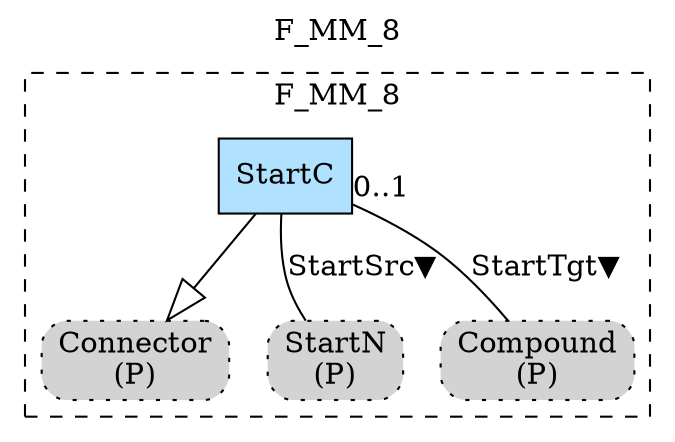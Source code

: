 digraph {graph[label=F_MM_8,labelloc=tl,labelfontsize=12];
subgraph cluster_F_MM_8{style=dashed;label=F_MM_8;
"PConnector"[shape=box,fillcolor=lightgray,style ="rounded,filled,dotted",label=<Connector<br/>(P)>];
"StartC"[shape=record,fillcolor=lightskyblue1,style = filled,label="StartC"];
"PStartN"[shape=box,fillcolor=lightgray,style ="rounded,filled,dotted",label=<StartN<br/>(P)>];
"PCompound"[shape=box,fillcolor=lightgray,style ="rounded,filled,dotted",label=<Compound<br/>(P)>];

"StartC"->"PConnector"[arrowhead=onormal,arrowsize=2.0];
"StartC"->"PStartN"[label="StartSrc▼",dir=none,taillabel="",headlabel=""];
"StartC"->"PCompound"[label="StartTgt▼",dir=none,taillabel="0..1",headlabel=""];

}



}